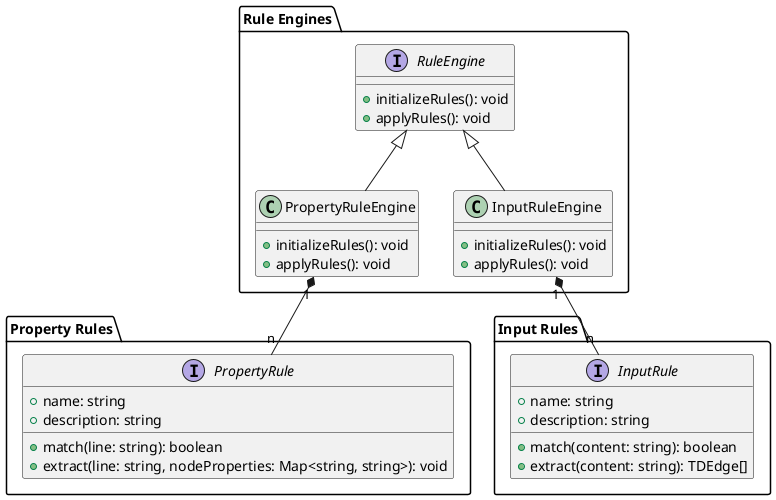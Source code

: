 @startuml
' Define paquetes para organización vertical
package "Rule Engines" {
    interface RuleEngine {
        + initializeRules(): void
        + applyRules(): void
    }

    class PropertyRuleEngine {
        + initializeRules(): void
        + applyRules(): void
    }

    class InputRuleEngine {
        + initializeRules(): void
        + applyRules(): void
    }

    RuleEngine <|-- PropertyRuleEngine
    RuleEngine <|-- InputRuleEngine
}

package "Input Rules" {
    interface InputRule {
        + name: string
        + description: string
        + match(content: string): boolean
        + extract(content: string): TDEdge[]
    }

    InputRuleEngine "1" *-- "n" InputRule
}

package "Property Rules" {
    interface PropertyRule {
        + name: string
        + description: string
        + match(line: string): boolean
        + extract(line: string, nodeProperties: Map<string, string>): void
    }


    PropertyRuleEngine "1" *-- "n" PropertyRule
}

@enduml
